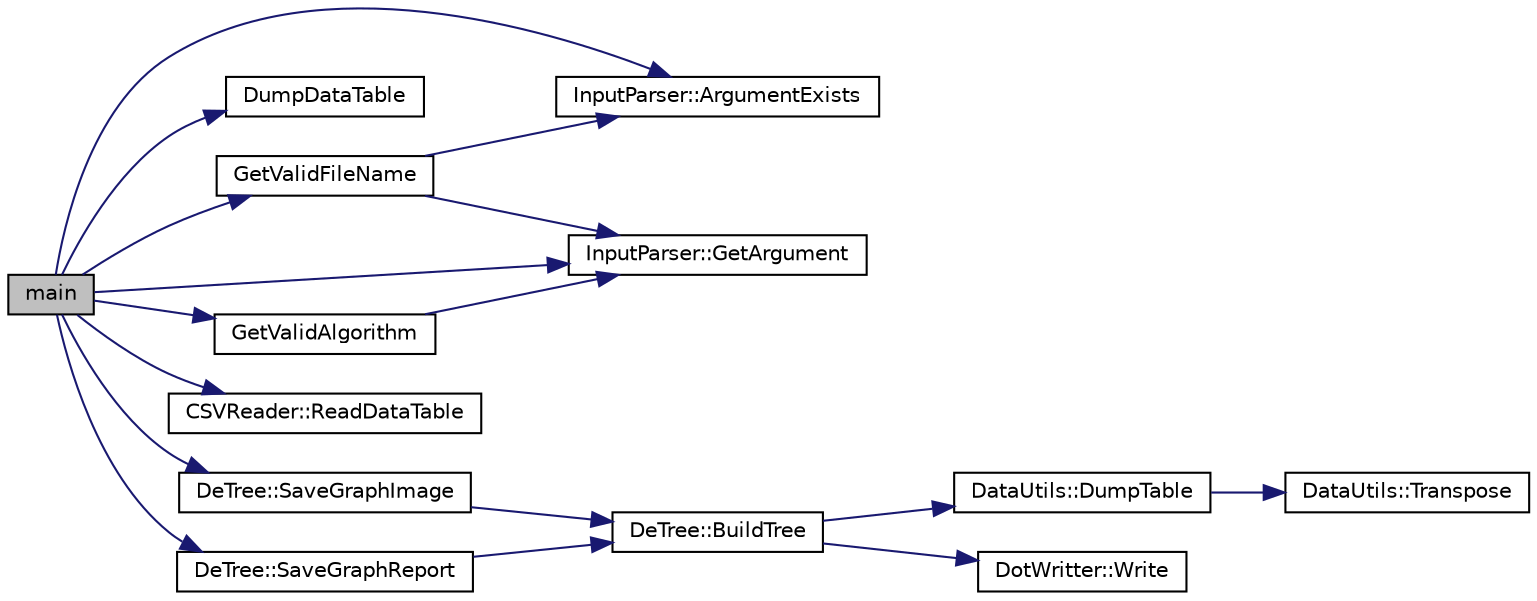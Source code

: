 digraph "main"
{
 // LATEX_PDF_SIZE
  edge [fontname="Helvetica",fontsize="10",labelfontname="Helvetica",labelfontsize="10"];
  node [fontname="Helvetica",fontsize="10",shape=record];
  rankdir="LR";
  Node1 [label="main",height=0.2,width=0.4,color="black", fillcolor="grey75", style="filled", fontcolor="black",tooltip=" "];
  Node1 -> Node2 [color="midnightblue",fontsize="10",style="solid",fontname="Helvetica"];
  Node2 [label="InputParser::ArgumentExists",height=0.2,width=0.4,color="black", fillcolor="white", style="filled",URL="$class_input_parser.html#aed4f79b119e000304124ee680a0f9b51",tooltip=" "];
  Node1 -> Node3 [color="midnightblue",fontsize="10",style="solid",fontname="Helvetica"];
  Node3 [label="DumpDataTable",height=0.2,width=0.4,color="black", fillcolor="white", style="filled",URL="$_de_tree_backend_8cxx.html#afe1d3d3a572a27738ebb44f6cc0f1d81",tooltip=" "];
  Node1 -> Node4 [color="midnightblue",fontsize="10",style="solid",fontname="Helvetica"];
  Node4 [label="InputParser::GetArgument",height=0.2,width=0.4,color="black", fillcolor="white", style="filled",URL="$class_input_parser.html#adbb506c8a00a249c8b1032271ac86c8b",tooltip=" "];
  Node1 -> Node5 [color="midnightblue",fontsize="10",style="solid",fontname="Helvetica"];
  Node5 [label="GetValidAlgorithm",height=0.2,width=0.4,color="black", fillcolor="white", style="filled",URL="$_de_tree_backend_8cxx.html#a21c509322fad5436bed85e15d825b74d",tooltip=" "];
  Node5 -> Node4 [color="midnightblue",fontsize="10",style="solid",fontname="Helvetica"];
  Node1 -> Node6 [color="midnightblue",fontsize="10",style="solid",fontname="Helvetica"];
  Node6 [label="GetValidFileName",height=0.2,width=0.4,color="black", fillcolor="white", style="filled",URL="$_de_tree_backend_8cxx.html#a462c410533f3eae590a527f5078412cc",tooltip=" "];
  Node6 -> Node2 [color="midnightblue",fontsize="10",style="solid",fontname="Helvetica"];
  Node6 -> Node4 [color="midnightblue",fontsize="10",style="solid",fontname="Helvetica"];
  Node1 -> Node7 [color="midnightblue",fontsize="10",style="solid",fontname="Helvetica"];
  Node7 [label="CSVReader::ReadDataTable",height=0.2,width=0.4,color="black", fillcolor="white", style="filled",URL="$class_c_s_v_reader.html#a8ba64a752f4e1c3e8f22f3009db66b06",tooltip=" "];
  Node1 -> Node8 [color="midnightblue",fontsize="10",style="solid",fontname="Helvetica"];
  Node8 [label="DeTree::SaveGraphImage",height=0.2,width=0.4,color="black", fillcolor="white", style="filled",URL="$class_de_tree.html#a29273e6eedef6af2d7b0628d3876ac75",tooltip=" "];
  Node8 -> Node9 [color="midnightblue",fontsize="10",style="solid",fontname="Helvetica"];
  Node9 [label="DeTree::BuildTree",height=0.2,width=0.4,color="black", fillcolor="white", style="filled",URL="$class_de_tree.html#a718891715cb12befee274262aef28c86",tooltip=" "];
  Node9 -> Node10 [color="midnightblue",fontsize="10",style="solid",fontname="Helvetica"];
  Node10 [label="DataUtils::DumpTable",height=0.2,width=0.4,color="black", fillcolor="white", style="filled",URL="$namespace_data_utils.html#ac4d4797d7cad843eb1bc18bff6baa2ca",tooltip=" "];
  Node10 -> Node11 [color="midnightblue",fontsize="10",style="solid",fontname="Helvetica"];
  Node11 [label="DataUtils::Transpose",height=0.2,width=0.4,color="black", fillcolor="white", style="filled",URL="$namespace_data_utils.html#a6c41c378698055a8eb78594e3a5bb161",tooltip=" "];
  Node9 -> Node12 [color="midnightblue",fontsize="10",style="solid",fontname="Helvetica"];
  Node12 [label="DotWritter::Write",height=0.2,width=0.4,color="black", fillcolor="white", style="filled",URL="$class_dot_writter.html#afce48d8f5bcf6a40339ee14cae0bd9c0",tooltip=" "];
  Node1 -> Node13 [color="midnightblue",fontsize="10",style="solid",fontname="Helvetica"];
  Node13 [label="DeTree::SaveGraphReport",height=0.2,width=0.4,color="black", fillcolor="white", style="filled",URL="$class_de_tree.html#a9c37282df88476cb879e7216ab852ad0",tooltip=" "];
  Node13 -> Node9 [color="midnightblue",fontsize="10",style="solid",fontname="Helvetica"];
}
